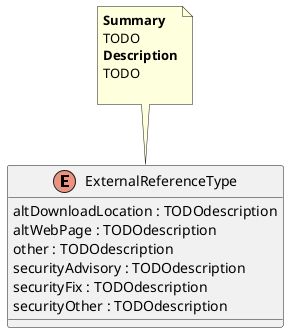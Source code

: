 @startuml
enum ExternalReferenceType {
    altDownloadLocation : TODOdescription
    altWebPage : TODOdescription
    other : TODOdescription
    securityAdvisory : TODOdescription
    securityFix : TODOdescription
    securityOther : TODOdescription
}
note top of ExternalReferenceType
<b>Summary</b>
TODO
<b>Description</b>
TODO

end note
@enduml
